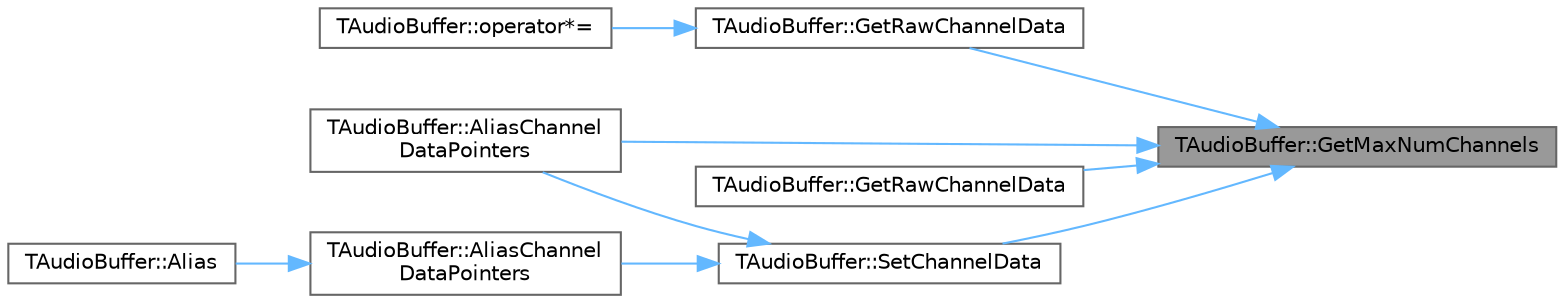 digraph "TAudioBuffer::GetMaxNumChannels"
{
 // INTERACTIVE_SVG=YES
 // LATEX_PDF_SIZE
  bgcolor="transparent";
  edge [fontname=Helvetica,fontsize=10,labelfontname=Helvetica,labelfontsize=10];
  node [fontname=Helvetica,fontsize=10,shape=box,height=0.2,width=0.4];
  rankdir="RL";
  Node1 [id="Node000001",label="TAudioBuffer::GetMaxNumChannels",height=0.2,width=0.4,color="gray40", fillcolor="grey60", style="filled", fontcolor="black",tooltip=" "];
  Node1 -> Node2 [id="edge1_Node000001_Node000002",dir="back",color="steelblue1",style="solid",tooltip=" "];
  Node2 [id="Node000002",label="TAudioBuffer::AliasChannel\lDataPointers",height=0.2,width=0.4,color="grey40", fillcolor="white", style="filled",URL="$d6/d2f/classTAudioBuffer.html#abd07165d51657a1fac4c839db459c714",tooltip=" "];
  Node1 -> Node3 [id="edge2_Node000001_Node000003",dir="back",color="steelblue1",style="solid",tooltip=" "];
  Node3 [id="Node000003",label="TAudioBuffer::GetRawChannelData",height=0.2,width=0.4,color="grey40", fillcolor="white", style="filled",URL="$d6/d2f/classTAudioBuffer.html#a7d0dd5988cf25000115bc00248433b27",tooltip=" "];
  Node3 -> Node4 [id="edge3_Node000003_Node000004",dir="back",color="steelblue1",style="solid",tooltip=" "];
  Node4 [id="Node000004",label="TAudioBuffer::operator*=",height=0.2,width=0.4,color="grey40", fillcolor="white", style="filled",URL="$d6/d2f/classTAudioBuffer.html#a97c0e8004b4404f2bcf28db03f5f6979",tooltip=" "];
  Node1 -> Node5 [id="edge4_Node000001_Node000005",dir="back",color="steelblue1",style="solid",tooltip=" "];
  Node5 [id="Node000005",label="TAudioBuffer::GetRawChannelData",height=0.2,width=0.4,color="grey40", fillcolor="white", style="filled",URL="$d6/d2f/classTAudioBuffer.html#a93cc1ea6fae43998fa6e9f267f7c5fb7",tooltip=" "];
  Node1 -> Node6 [id="edge5_Node000001_Node000006",dir="back",color="steelblue1",style="solid",tooltip=" "];
  Node6 [id="Node000006",label="TAudioBuffer::SetChannelData",height=0.2,width=0.4,color="grey40", fillcolor="white", style="filled",URL="$d6/d2f/classTAudioBuffer.html#ae63d3364e0461a36ac95d5d3df286d58",tooltip=" "];
  Node6 -> Node2 [id="edge6_Node000006_Node000002",dir="back",color="steelblue1",style="solid",tooltip=" "];
  Node6 -> Node7 [id="edge7_Node000006_Node000007",dir="back",color="steelblue1",style="solid",tooltip=" "];
  Node7 [id="Node000007",label="TAudioBuffer::AliasChannel\lDataPointers",height=0.2,width=0.4,color="grey40", fillcolor="white", style="filled",URL="$d6/d2f/classTAudioBuffer.html#a14218445f95f8a70fce001540f5cde06",tooltip=" "];
  Node7 -> Node8 [id="edge8_Node000007_Node000008",dir="back",color="steelblue1",style="solid",tooltip=" "];
  Node8 [id="Node000008",label="TAudioBuffer::Alias",height=0.2,width=0.4,color="grey40", fillcolor="white", style="filled",URL="$d6/d2f/classTAudioBuffer.html#a76d184425a80313403701d9fd885aaa7",tooltip=" "];
}

